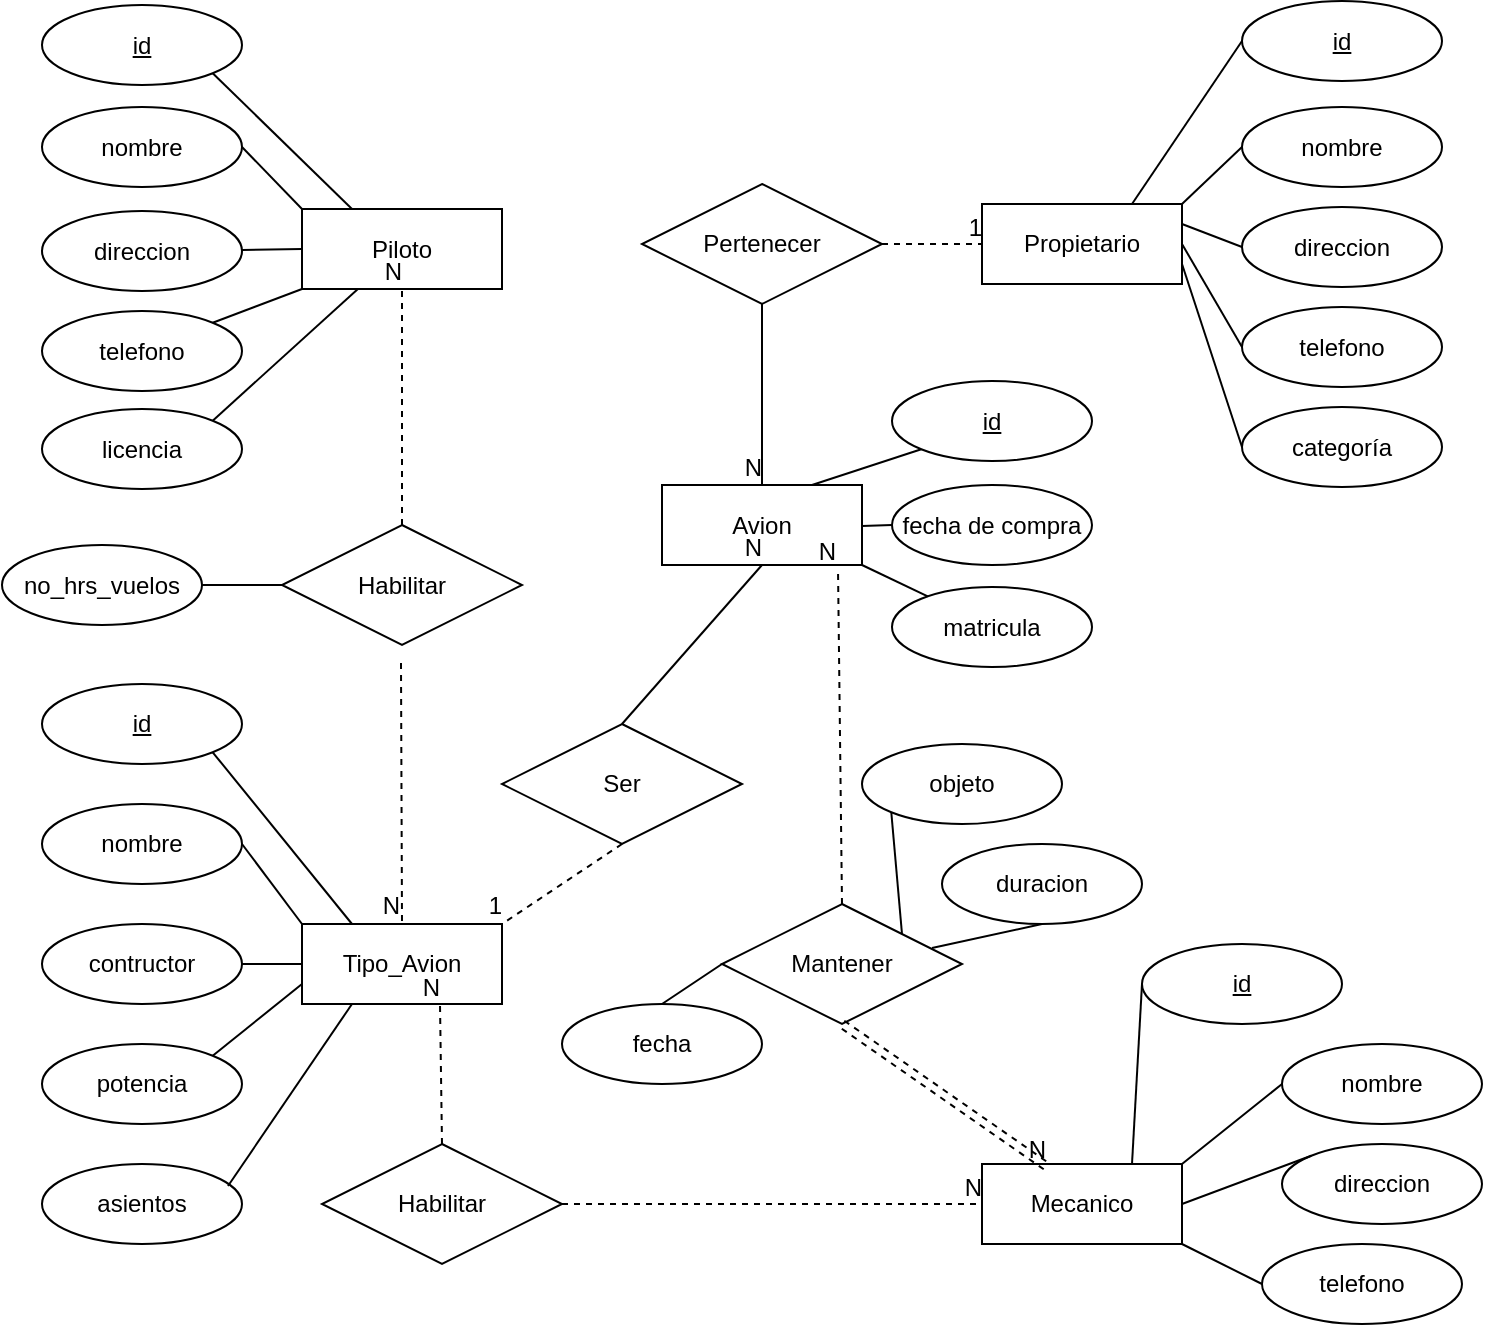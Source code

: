 <mxfile version="16.5.1" type="device"><diagram id="R2lEEEUBdFMjLlhIrx00" name="Page-1"><mxGraphModel dx="909" dy="672" grid="1" gridSize="10" guides="1" tooltips="1" connect="1" arrows="1" fold="1" page="1" pageScale="1" pageWidth="850" pageHeight="1100" math="0" shadow="0" extFonts="Permanent Marker^https://fonts.googleapis.com/css?family=Permanent+Marker"><root><mxCell id="0"/><mxCell id="1" parent="0"/><mxCell id="puQ7Nm3O1jdPJvpiJyC6-1" value="Avion" style="whiteSpace=wrap;html=1;align=center;" parent="1" vertex="1"><mxGeometry x="350" y="300.5" width="100" height="40" as="geometry"/></mxCell><mxCell id="puQ7Nm3O1jdPJvpiJyC6-2" value="matricula" style="ellipse;whiteSpace=wrap;html=1;align=center;" parent="1" vertex="1"><mxGeometry x="465" y="351.5" width="100" height="40" as="geometry"/></mxCell><mxCell id="puQ7Nm3O1jdPJvpiJyC6-3" value="fecha de compra" style="ellipse;whiteSpace=wrap;html=1;align=center;" parent="1" vertex="1"><mxGeometry x="465" y="300.5" width="100" height="40" as="geometry"/></mxCell><mxCell id="puQ7Nm3O1jdPJvpiJyC6-4" value="id" style="ellipse;whiteSpace=wrap;html=1;align=center;fontStyle=4;" parent="1" vertex="1"><mxGeometry x="465" y="248.5" width="100" height="40" as="geometry"/></mxCell><mxCell id="puQ7Nm3O1jdPJvpiJyC6-5" value="Propietario" style="whiteSpace=wrap;html=1;align=center;" parent="1" vertex="1"><mxGeometry x="510" y="160" width="100" height="40" as="geometry"/></mxCell><mxCell id="puQ7Nm3O1jdPJvpiJyC6-6" value="id" style="ellipse;whiteSpace=wrap;html=1;align=center;fontStyle=4;" parent="1" vertex="1"><mxGeometry x="640" y="58.5" width="100" height="40" as="geometry"/></mxCell><mxCell id="puQ7Nm3O1jdPJvpiJyC6-7" value="nombre" style="ellipse;whiteSpace=wrap;html=1;align=center;" parent="1" vertex="1"><mxGeometry x="640" y="111.5" width="100" height="40" as="geometry"/></mxCell><mxCell id="puQ7Nm3O1jdPJvpiJyC6-8" value="direccion" style="ellipse;whiteSpace=wrap;html=1;align=center;" parent="1" vertex="1"><mxGeometry x="640" y="161.5" width="100" height="40" as="geometry"/></mxCell><mxCell id="puQ7Nm3O1jdPJvpiJyC6-9" value="telefono" style="ellipse;whiteSpace=wrap;html=1;align=center;" parent="1" vertex="1"><mxGeometry x="640" y="211.5" width="100" height="40" as="geometry"/></mxCell><mxCell id="puQ7Nm3O1jdPJvpiJyC6-10" value="categoría" style="ellipse;whiteSpace=wrap;html=1;align=center;" parent="1" vertex="1"><mxGeometry x="640" y="261.5" width="100" height="40" as="geometry"/></mxCell><mxCell id="puQ7Nm3O1jdPJvpiJyC6-11" value="Pertenecer" style="shape=rhombus;perimeter=rhombusPerimeter;whiteSpace=wrap;html=1;align=center;" parent="1" vertex="1"><mxGeometry x="340" y="150" width="120" height="60" as="geometry"/></mxCell><mxCell id="puQ7Nm3O1jdPJvpiJyC6-12" value="Tipo_Avion" style="whiteSpace=wrap;html=1;align=center;" parent="1" vertex="1"><mxGeometry x="170" y="520" width="100" height="40" as="geometry"/></mxCell><mxCell id="puQ7Nm3O1jdPJvpiJyC6-13" value="id" style="ellipse;whiteSpace=wrap;html=1;align=center;fontStyle=4;" parent="1" vertex="1"><mxGeometry x="40" y="400" width="100" height="40" as="geometry"/></mxCell><mxCell id="puQ7Nm3O1jdPJvpiJyC6-14" value="nombre" style="ellipse;whiteSpace=wrap;html=1;align=center;" parent="1" vertex="1"><mxGeometry x="40" y="460" width="100" height="40" as="geometry"/></mxCell><mxCell id="puQ7Nm3O1jdPJvpiJyC6-15" value="contructor" style="ellipse;whiteSpace=wrap;html=1;align=center;" parent="1" vertex="1"><mxGeometry x="40" y="520" width="100" height="40" as="geometry"/></mxCell><mxCell id="puQ7Nm3O1jdPJvpiJyC6-16" value="potencia" style="ellipse;whiteSpace=wrap;html=1;align=center;" parent="1" vertex="1"><mxGeometry x="40" y="580" width="100" height="40" as="geometry"/></mxCell><mxCell id="puQ7Nm3O1jdPJvpiJyC6-17" value="asientos" style="ellipse;whiteSpace=wrap;html=1;align=center;" parent="1" vertex="1"><mxGeometry x="40" y="640" width="100" height="40" as="geometry"/></mxCell><mxCell id="puQ7Nm3O1jdPJvpiJyC6-18" value="Ser" style="shape=rhombus;perimeter=rhombusPerimeter;whiteSpace=wrap;html=1;align=center;" parent="1" vertex="1"><mxGeometry x="270" y="420" width="120" height="60" as="geometry"/></mxCell><mxCell id="puQ7Nm3O1jdPJvpiJyC6-20" value="Piloto" style="whiteSpace=wrap;html=1;align=center;" parent="1" vertex="1"><mxGeometry x="170" y="162.5" width="100" height="40" as="geometry"/></mxCell><mxCell id="puQ7Nm3O1jdPJvpiJyC6-21" value="id" style="ellipse;whiteSpace=wrap;html=1;align=center;fontStyle=4;" parent="1" vertex="1"><mxGeometry x="40" y="60.5" width="100" height="40" as="geometry"/></mxCell><mxCell id="puQ7Nm3O1jdPJvpiJyC6-22" value="nombre" style="ellipse;whiteSpace=wrap;html=1;align=center;" parent="1" vertex="1"><mxGeometry x="40" y="111.5" width="100" height="40" as="geometry"/></mxCell><mxCell id="puQ7Nm3O1jdPJvpiJyC6-23" value="direccion" style="ellipse;whiteSpace=wrap;html=1;align=center;" parent="1" vertex="1"><mxGeometry x="40" y="163.5" width="100" height="40" as="geometry"/></mxCell><mxCell id="puQ7Nm3O1jdPJvpiJyC6-24" value="telefono" style="ellipse;whiteSpace=wrap;html=1;align=center;" parent="1" vertex="1"><mxGeometry x="40" y="213.5" width="100" height="40" as="geometry"/></mxCell><mxCell id="puQ7Nm3O1jdPJvpiJyC6-25" value="licencia" style="ellipse;whiteSpace=wrap;html=1;align=center;" parent="1" vertex="1"><mxGeometry x="40" y="262.5" width="100" height="40" as="geometry"/></mxCell><mxCell id="puQ7Nm3O1jdPJvpiJyC6-26" value="Habilitar" style="shape=rhombus;perimeter=rhombusPerimeter;whiteSpace=wrap;html=1;align=center;" parent="1" vertex="1"><mxGeometry x="160" y="320.5" width="120" height="60" as="geometry"/></mxCell><mxCell id="puQ7Nm3O1jdPJvpiJyC6-27" value="Mecanico" style="whiteSpace=wrap;html=1;align=center;" parent="1" vertex="1"><mxGeometry x="510" y="640" width="100" height="40" as="geometry"/></mxCell><mxCell id="puQ7Nm3O1jdPJvpiJyC6-28" value="Habilitar" style="shape=rhombus;perimeter=rhombusPerimeter;whiteSpace=wrap;html=1;align=center;" parent="1" vertex="1"><mxGeometry x="180" y="630" width="120" height="60" as="geometry"/></mxCell><mxCell id="puQ7Nm3O1jdPJvpiJyC6-29" value="id" style="ellipse;whiteSpace=wrap;html=1;align=center;fontStyle=4;" parent="1" vertex="1"><mxGeometry x="590" y="530" width="100" height="40" as="geometry"/></mxCell><mxCell id="puQ7Nm3O1jdPJvpiJyC6-30" value="nombre" style="ellipse;whiteSpace=wrap;html=1;align=center;" parent="1" vertex="1"><mxGeometry x="660" y="580" width="100" height="40" as="geometry"/></mxCell><mxCell id="puQ7Nm3O1jdPJvpiJyC6-31" value="direccion" style="ellipse;whiteSpace=wrap;html=1;align=center;" parent="1" vertex="1"><mxGeometry x="660" y="630" width="100" height="40" as="geometry"/></mxCell><mxCell id="puQ7Nm3O1jdPJvpiJyC6-32" value="telefono" style="ellipse;whiteSpace=wrap;html=1;align=center;" parent="1" vertex="1"><mxGeometry x="650" y="680" width="100" height="40" as="geometry"/></mxCell><mxCell id="puQ7Nm3O1jdPJvpiJyC6-33" value="" style="endArrow=none;html=1;rounded=0;exitX=0.75;exitY=0;exitDx=0;exitDy=0;entryX=0;entryY=1;entryDx=0;entryDy=0;" parent="1" source="puQ7Nm3O1jdPJvpiJyC6-1" target="puQ7Nm3O1jdPJvpiJyC6-4" edge="1"><mxGeometry relative="1" as="geometry"><mxPoint x="595" y="300.5" as="sourcePoint"/><mxPoint x="490" y="290" as="targetPoint"/></mxGeometry></mxCell><mxCell id="puQ7Nm3O1jdPJvpiJyC6-34" value="" style="endArrow=none;html=1;rounded=0;entryX=0;entryY=0.5;entryDx=0;entryDy=0;" parent="1" target="puQ7Nm3O1jdPJvpiJyC6-3" edge="1"><mxGeometry relative="1" as="geometry"><mxPoint x="450" y="321" as="sourcePoint"/><mxPoint x="470" y="321" as="targetPoint"/></mxGeometry></mxCell><mxCell id="puQ7Nm3O1jdPJvpiJyC6-35" value="" style="endArrow=none;html=1;rounded=0;exitX=1;exitY=1;exitDx=0;exitDy=0;" parent="1" source="puQ7Nm3O1jdPJvpiJyC6-1" target="puQ7Nm3O1jdPJvpiJyC6-2" edge="1"><mxGeometry relative="1" as="geometry"><mxPoint x="605" y="330.5" as="sourcePoint"/><mxPoint x="575" y="330.5" as="targetPoint"/></mxGeometry></mxCell><mxCell id="puQ7Nm3O1jdPJvpiJyC6-36" value="" style="endArrow=none;html=1;rounded=0;entryX=0;entryY=0.5;entryDx=0;entryDy=0;exitX=0.75;exitY=0;exitDx=0;exitDy=0;" parent="1" source="puQ7Nm3O1jdPJvpiJyC6-5" target="puQ7Nm3O1jdPJvpiJyC6-6" edge="1"><mxGeometry relative="1" as="geometry"><mxPoint x="150" y="170" as="sourcePoint"/><mxPoint x="120" y="138" as="targetPoint"/></mxGeometry></mxCell><mxCell id="puQ7Nm3O1jdPJvpiJyC6-37" value="" style="endArrow=none;html=1;rounded=0;entryX=0;entryY=0.5;entryDx=0;entryDy=0;exitX=1;exitY=0;exitDx=0;exitDy=0;" parent="1" source="puQ7Nm3O1jdPJvpiJyC6-5" target="puQ7Nm3O1jdPJvpiJyC6-7" edge="1"><mxGeometry relative="1" as="geometry"><mxPoint x="595" y="170" as="sourcePoint"/><mxPoint x="650" y="88.5" as="targetPoint"/></mxGeometry></mxCell><mxCell id="puQ7Nm3O1jdPJvpiJyC6-38" value="" style="endArrow=none;html=1;rounded=0;entryX=0;entryY=0.5;entryDx=0;entryDy=0;exitX=1;exitY=0.25;exitDx=0;exitDy=0;" parent="1" source="puQ7Nm3O1jdPJvpiJyC6-5" target="puQ7Nm3O1jdPJvpiJyC6-8" edge="1"><mxGeometry relative="1" as="geometry"><mxPoint x="620" y="170" as="sourcePoint"/><mxPoint x="650" y="141.5" as="targetPoint"/></mxGeometry></mxCell><mxCell id="puQ7Nm3O1jdPJvpiJyC6-39" value="" style="endArrow=none;html=1;rounded=0;entryX=0;entryY=0.5;entryDx=0;entryDy=0;exitX=1;exitY=0.5;exitDx=0;exitDy=0;" parent="1" source="puQ7Nm3O1jdPJvpiJyC6-5" target="puQ7Nm3O1jdPJvpiJyC6-9" edge="1"><mxGeometry relative="1" as="geometry"><mxPoint x="620" y="180" as="sourcePoint"/><mxPoint x="650" y="191.5" as="targetPoint"/></mxGeometry></mxCell><mxCell id="puQ7Nm3O1jdPJvpiJyC6-41" value="" style="endArrow=none;html=1;rounded=0;entryX=0;entryY=0.5;entryDx=0;entryDy=0;exitX=1;exitY=0.75;exitDx=0;exitDy=0;" parent="1" source="puQ7Nm3O1jdPJvpiJyC6-5" target="puQ7Nm3O1jdPJvpiJyC6-10" edge="1"><mxGeometry relative="1" as="geometry"><mxPoint x="620" y="190" as="sourcePoint"/><mxPoint x="650" y="241.5" as="targetPoint"/></mxGeometry></mxCell><mxCell id="puQ7Nm3O1jdPJvpiJyC6-42" value="" style="endArrow=none;html=1;rounded=0;entryX=1;entryY=1;entryDx=0;entryDy=0;exitX=0.25;exitY=0;exitDx=0;exitDy=0;" parent="1" source="puQ7Nm3O1jdPJvpiJyC6-20" target="puQ7Nm3O1jdPJvpiJyC6-21" edge="1"><mxGeometry relative="1" as="geometry"><mxPoint x="115" y="-58.5" as="sourcePoint"/><mxPoint x="170" y="-140" as="targetPoint"/></mxGeometry></mxCell><mxCell id="puQ7Nm3O1jdPJvpiJyC6-43" value="" style="endArrow=none;html=1;rounded=0;entryX=1;entryY=0.5;entryDx=0;entryDy=0;exitX=0;exitY=0;exitDx=0;exitDy=0;" parent="1" source="puQ7Nm3O1jdPJvpiJyC6-20" target="puQ7Nm3O1jdPJvpiJyC6-22" edge="1"><mxGeometry relative="1" as="geometry"><mxPoint x="130" y="211.5" as="sourcePoint"/><mxPoint x="170" y="140.5" as="targetPoint"/></mxGeometry></mxCell><mxCell id="puQ7Nm3O1jdPJvpiJyC6-44" value="" style="endArrow=none;html=1;rounded=0;exitX=0;exitY=0.5;exitDx=0;exitDy=0;" parent="1" source="puQ7Nm3O1jdPJvpiJyC6-20" edge="1"><mxGeometry relative="1" as="geometry"><mxPoint x="190" y="180" as="sourcePoint"/><mxPoint x="140" y="183" as="targetPoint"/></mxGeometry></mxCell><mxCell id="puQ7Nm3O1jdPJvpiJyC6-45" value="" style="endArrow=none;html=1;rounded=0;entryX=1;entryY=0;entryDx=0;entryDy=0;exitX=0;exitY=1;exitDx=0;exitDy=0;" parent="1" source="puQ7Nm3O1jdPJvpiJyC6-20" target="puQ7Nm3O1jdPJvpiJyC6-24" edge="1"><mxGeometry relative="1" as="geometry"><mxPoint x="140" y="241.5" as="sourcePoint"/><mxPoint x="170" y="243.5" as="targetPoint"/></mxGeometry></mxCell><mxCell id="puQ7Nm3O1jdPJvpiJyC6-47" value="" style="endArrow=none;html=1;rounded=0;entryX=1;entryY=0;entryDx=0;entryDy=0;" parent="1" source="puQ7Nm3O1jdPJvpiJyC6-20" target="puQ7Nm3O1jdPJvpiJyC6-25" edge="1"><mxGeometry relative="1" as="geometry"><mxPoint x="140" y="251.5" as="sourcePoint"/><mxPoint x="170" y="293.5" as="targetPoint"/></mxGeometry></mxCell><mxCell id="puQ7Nm3O1jdPJvpiJyC6-48" value="" style="endArrow=none;html=1;rounded=0;entryX=0;entryY=0.5;entryDx=0;entryDy=0;exitX=0.75;exitY=0;exitDx=0;exitDy=0;" parent="1" source="puQ7Nm3O1jdPJvpiJyC6-27" target="puQ7Nm3O1jdPJvpiJyC6-29" edge="1"><mxGeometry relative="1" as="geometry"><mxPoint x="790" y="450" as="sourcePoint"/><mxPoint x="845" y="369" as="targetPoint"/></mxGeometry></mxCell><mxCell id="puQ7Nm3O1jdPJvpiJyC6-49" value="" style="endArrow=none;html=1;rounded=0;entryX=0;entryY=0.5;entryDx=0;entryDy=0;exitX=1;exitY=0;exitDx=0;exitDy=0;" parent="1" source="puQ7Nm3O1jdPJvpiJyC6-27" target="puQ7Nm3O1jdPJvpiJyC6-30" edge="1"><mxGeometry relative="1" as="geometry"><mxPoint x="595" y="650" as="sourcePoint"/><mxPoint x="645" y="593.5" as="targetPoint"/></mxGeometry></mxCell><mxCell id="puQ7Nm3O1jdPJvpiJyC6-50" value="" style="endArrow=none;html=1;rounded=0;entryX=0;entryY=0;entryDx=0;entryDy=0;exitX=1;exitY=0.5;exitDx=0;exitDy=0;" parent="1" source="puQ7Nm3O1jdPJvpiJyC6-27" target="puQ7Nm3O1jdPJvpiJyC6-31" edge="1"><mxGeometry relative="1" as="geometry"><mxPoint x="620" y="650" as="sourcePoint"/><mxPoint x="645" y="644.5" as="targetPoint"/></mxGeometry></mxCell><mxCell id="puQ7Nm3O1jdPJvpiJyC6-51" value="" style="endArrow=none;html=1;rounded=0;entryX=0;entryY=0.5;entryDx=0;entryDy=0;exitX=1;exitY=1;exitDx=0;exitDy=0;" parent="1" source="puQ7Nm3O1jdPJvpiJyC6-27" target="puQ7Nm3O1jdPJvpiJyC6-32" edge="1"><mxGeometry relative="1" as="geometry"><mxPoint x="620" y="670" as="sourcePoint"/><mxPoint x="659.645" y="682.358" as="targetPoint"/></mxGeometry></mxCell><mxCell id="puQ7Nm3O1jdPJvpiJyC6-52" value="" style="endArrow=none;html=1;rounded=0;entryX=0.25;entryY=0;entryDx=0;entryDy=0;exitX=1;exitY=1;exitDx=0;exitDy=0;" parent="1" source="puQ7Nm3O1jdPJvpiJyC6-13" target="puQ7Nm3O1jdPJvpiJyC6-12" edge="1"><mxGeometry relative="1" as="geometry"><mxPoint x="180" y="290" as="sourcePoint"/><mxPoint x="150" y="321" as="targetPoint"/></mxGeometry></mxCell><mxCell id="puQ7Nm3O1jdPJvpiJyC6-53" value="" style="endArrow=none;html=1;rounded=0;entryX=0;entryY=0;entryDx=0;entryDy=0;exitX=1;exitY=0.5;exitDx=0;exitDy=0;" parent="1" source="puQ7Nm3O1jdPJvpiJyC6-14" target="puQ7Nm3O1jdPJvpiJyC6-12" edge="1"><mxGeometry relative="1" as="geometry"><mxPoint x="135.355" y="415.858" as="sourcePoint"/><mxPoint x="205" y="530" as="targetPoint"/></mxGeometry></mxCell><mxCell id="puQ7Nm3O1jdPJvpiJyC6-54" value="" style="endArrow=none;html=1;rounded=0;entryX=0;entryY=0.5;entryDx=0;entryDy=0;exitX=1;exitY=0.5;exitDx=0;exitDy=0;" parent="1" source="puQ7Nm3O1jdPJvpiJyC6-15" target="puQ7Nm3O1jdPJvpiJyC6-12" edge="1"><mxGeometry relative="1" as="geometry"><mxPoint x="150" y="490" as="sourcePoint"/><mxPoint x="180" y="530" as="targetPoint"/></mxGeometry></mxCell><mxCell id="puQ7Nm3O1jdPJvpiJyC6-55" value="" style="endArrow=none;html=1;rounded=0;entryX=0;entryY=0.75;entryDx=0;entryDy=0;exitX=1;exitY=0;exitDx=0;exitDy=0;" parent="1" source="puQ7Nm3O1jdPJvpiJyC6-16" target="puQ7Nm3O1jdPJvpiJyC6-12" edge="1"><mxGeometry relative="1" as="geometry"><mxPoint x="150" y="550" as="sourcePoint"/><mxPoint x="180" y="550" as="targetPoint"/></mxGeometry></mxCell><mxCell id="puQ7Nm3O1jdPJvpiJyC6-57" value="" style="endArrow=none;html=1;rounded=0;entryX=0.25;entryY=1;entryDx=0;entryDy=0;exitX=0.93;exitY=0.275;exitDx=0;exitDy=0;exitPerimeter=0;" parent="1" source="puQ7Nm3O1jdPJvpiJyC6-17" target="puQ7Nm3O1jdPJvpiJyC6-12" edge="1"><mxGeometry relative="1" as="geometry"><mxPoint x="140" y="660" as="sourcePoint"/><mxPoint x="190" y="580" as="targetPoint"/></mxGeometry></mxCell><mxCell id="elO6Y64cfdD4YcA3MVYj-1" value="Mantener" style="shape=rhombus;perimeter=rhombusPerimeter;whiteSpace=wrap;html=1;align=center;" parent="1" vertex="1"><mxGeometry x="380" y="510" width="120" height="60" as="geometry"/></mxCell><mxCell id="elO6Y64cfdD4YcA3MVYj-2" value="" style="endArrow=none;html=1;rounded=0;entryX=0;entryY=0.5;entryDx=0;entryDy=0;exitX=1;exitY=0.5;exitDx=0;exitDy=0;dashed=1;" parent="1" source="puQ7Nm3O1jdPJvpiJyC6-11" target="puQ7Nm3O1jdPJvpiJyC6-5" edge="1"><mxGeometry relative="1" as="geometry"><mxPoint x="310" y="400" as="sourcePoint"/><mxPoint x="470" y="400" as="targetPoint"/></mxGeometry></mxCell><mxCell id="elO6Y64cfdD4YcA3MVYj-3" value="1" style="resizable=0;html=1;align=right;verticalAlign=bottom;" parent="elO6Y64cfdD4YcA3MVYj-2" connectable="0" vertex="1"><mxGeometry x="1" relative="1" as="geometry"/></mxCell><mxCell id="elO6Y64cfdD4YcA3MVYj-4" value="" style="endArrow=none;html=1;rounded=0;exitX=0.5;exitY=1;exitDx=0;exitDy=0;entryX=0.5;entryY=0;entryDx=0;entryDy=0;" parent="1" source="puQ7Nm3O1jdPJvpiJyC6-11" target="puQ7Nm3O1jdPJvpiJyC6-1" edge="1"><mxGeometry relative="1" as="geometry"><mxPoint x="310" y="400" as="sourcePoint"/><mxPoint x="470" y="400" as="targetPoint"/></mxGeometry></mxCell><mxCell id="elO6Y64cfdD4YcA3MVYj-5" value="N" style="resizable=0;html=1;align=right;verticalAlign=bottom;" parent="elO6Y64cfdD4YcA3MVYj-4" connectable="0" vertex="1"><mxGeometry x="1" relative="1" as="geometry"/></mxCell><mxCell id="elO6Y64cfdD4YcA3MVYj-6" value="" style="endArrow=none;html=1;rounded=0;exitX=0.5;exitY=1;exitDx=0;exitDy=0;entryX=0.5;entryY=0;entryDx=0;entryDy=0;dashed=1;" parent="1" target="puQ7Nm3O1jdPJvpiJyC6-12" edge="1"><mxGeometry relative="1" as="geometry"><mxPoint x="219.5" y="389.5" as="sourcePoint"/><mxPoint x="219.5" y="480" as="targetPoint"/></mxGeometry></mxCell><mxCell id="elO6Y64cfdD4YcA3MVYj-7" value="N" style="resizable=0;html=1;align=right;verticalAlign=bottom;" parent="elO6Y64cfdD4YcA3MVYj-6" connectable="0" vertex="1"><mxGeometry x="1" relative="1" as="geometry"/></mxCell><mxCell id="elO6Y64cfdD4YcA3MVYj-8" value="" style="endArrow=none;html=1;rounded=0;exitX=0.5;exitY=0;exitDx=0;exitDy=0;entryX=0.5;entryY=1;entryDx=0;entryDy=0;dashed=1;" parent="1" source="puQ7Nm3O1jdPJvpiJyC6-26" target="puQ7Nm3O1jdPJvpiJyC6-20" edge="1"><mxGeometry relative="1" as="geometry"><mxPoint x="229.5" y="399.5" as="sourcePoint"/><mxPoint x="230" y="530" as="targetPoint"/></mxGeometry></mxCell><mxCell id="elO6Y64cfdD4YcA3MVYj-9" value="N" style="resizable=0;html=1;align=right;verticalAlign=bottom;" parent="elO6Y64cfdD4YcA3MVYj-8" connectable="0" vertex="1"><mxGeometry x="1" relative="1" as="geometry"/></mxCell><mxCell id="elO6Y64cfdD4YcA3MVYj-10" value="no_hrs_vuelos" style="ellipse;whiteSpace=wrap;html=1;align=center;" parent="1" vertex="1"><mxGeometry x="20" y="330.5" width="100" height="40" as="geometry"/></mxCell><mxCell id="elO6Y64cfdD4YcA3MVYj-11" value="" style="endArrow=none;html=1;rounded=0;entryX=1;entryY=0.5;entryDx=0;entryDy=0;exitX=0;exitY=0.5;exitDx=0;exitDy=0;" parent="1" source="puQ7Nm3O1jdPJvpiJyC6-26" target="elO6Y64cfdD4YcA3MVYj-10" edge="1"><mxGeometry relative="1" as="geometry"><mxPoint x="207.953" y="212.5" as="sourcePoint"/><mxPoint x="135.355" y="278.358" as="targetPoint"/></mxGeometry></mxCell><mxCell id="elO6Y64cfdD4YcA3MVYj-14" value="" style="endArrow=none;html=1;rounded=0;entryX=1;entryY=0;entryDx=0;entryDy=0;exitX=0.5;exitY=1;exitDx=0;exitDy=0;dashed=1;" parent="1" source="puQ7Nm3O1jdPJvpiJyC6-18" target="puQ7Nm3O1jdPJvpiJyC6-12" edge="1"><mxGeometry relative="1" as="geometry"><mxPoint x="340" y="430" as="sourcePoint"/><mxPoint x="410" y="350.5" as="targetPoint"/></mxGeometry></mxCell><mxCell id="elO6Y64cfdD4YcA3MVYj-15" value="1" style="resizable=0;html=1;align=right;verticalAlign=bottom;" parent="elO6Y64cfdD4YcA3MVYj-14" connectable="0" vertex="1"><mxGeometry x="1" relative="1" as="geometry"/></mxCell><mxCell id="elO6Y64cfdD4YcA3MVYj-16" value="" style="endArrow=none;html=1;rounded=0;exitX=0.5;exitY=0;exitDx=0;exitDy=0;entryX=0.5;entryY=1;entryDx=0;entryDy=0;" parent="1" source="puQ7Nm3O1jdPJvpiJyC6-18" target="puQ7Nm3O1jdPJvpiJyC6-1" edge="1"><mxGeometry relative="1" as="geometry"><mxPoint x="229.5" y="399.5" as="sourcePoint"/><mxPoint x="230" y="530" as="targetPoint"/></mxGeometry></mxCell><mxCell id="elO6Y64cfdD4YcA3MVYj-17" value="N" style="resizable=0;html=1;align=right;verticalAlign=bottom;" parent="elO6Y64cfdD4YcA3MVYj-16" connectable="0" vertex="1"><mxGeometry x="1" relative="1" as="geometry"/></mxCell><mxCell id="elO6Y64cfdD4YcA3MVYj-18" value="" style="endArrow=none;html=1;rounded=0;exitX=1;exitY=0.5;exitDx=0;exitDy=0;entryX=0;entryY=0.5;entryDx=0;entryDy=0;dashed=1;" parent="1" source="puQ7Nm3O1jdPJvpiJyC6-28" target="puQ7Nm3O1jdPJvpiJyC6-27" edge="1"><mxGeometry relative="1" as="geometry"><mxPoint x="230" y="330.5" as="sourcePoint"/><mxPoint x="230" y="212.5" as="targetPoint"/></mxGeometry></mxCell><mxCell id="elO6Y64cfdD4YcA3MVYj-19" value="N" style="resizable=0;html=1;align=right;verticalAlign=bottom;" parent="elO6Y64cfdD4YcA3MVYj-18" connectable="0" vertex="1"><mxGeometry x="1" relative="1" as="geometry"/></mxCell><mxCell id="elO6Y64cfdD4YcA3MVYj-20" value="" style="endArrow=none;html=1;rounded=0;exitX=0.5;exitY=0;exitDx=0;exitDy=0;entryX=0.69;entryY=1;entryDx=0;entryDy=0;dashed=1;entryPerimeter=0;" parent="1" source="puQ7Nm3O1jdPJvpiJyC6-28" target="puQ7Nm3O1jdPJvpiJyC6-12" edge="1"><mxGeometry relative="1" as="geometry"><mxPoint x="229.5" y="399.5" as="sourcePoint"/><mxPoint x="230" y="530" as="targetPoint"/></mxGeometry></mxCell><mxCell id="elO6Y64cfdD4YcA3MVYj-21" value="N" style="resizable=0;html=1;align=right;verticalAlign=bottom;" parent="elO6Y64cfdD4YcA3MVYj-20" connectable="0" vertex="1"><mxGeometry x="1" relative="1" as="geometry"/></mxCell><mxCell id="elO6Y64cfdD4YcA3MVYj-22" value="" style="endArrow=none;html=1;rounded=0;exitX=0.5;exitY=0;exitDx=0;exitDy=0;entryX=0.88;entryY=1.038;entryDx=0;entryDy=0;dashed=1;entryPerimeter=0;" parent="1" source="elO6Y64cfdD4YcA3MVYj-1" target="puQ7Nm3O1jdPJvpiJyC6-1" edge="1"><mxGeometry relative="1" as="geometry"><mxPoint x="310" y="670" as="sourcePoint"/><mxPoint x="520" y="670" as="targetPoint"/></mxGeometry></mxCell><mxCell id="elO6Y64cfdD4YcA3MVYj-23" value="N" style="resizable=0;html=1;align=right;verticalAlign=bottom;" parent="elO6Y64cfdD4YcA3MVYj-22" connectable="0" vertex="1"><mxGeometry x="1" relative="1" as="geometry"/></mxCell><mxCell id="elO6Y64cfdD4YcA3MVYj-28" value="" style="shape=link;html=1;rounded=0;dashed=1;entryX=0.32;entryY=0.025;entryDx=0;entryDy=0;entryPerimeter=0;exitX=0.5;exitY=1;exitDx=0;exitDy=0;" parent="1" source="elO6Y64cfdD4YcA3MVYj-1" target="puQ7Nm3O1jdPJvpiJyC6-27" edge="1"><mxGeometry relative="1" as="geometry"><mxPoint x="310" y="400" as="sourcePoint"/><mxPoint x="470" y="400" as="targetPoint"/></mxGeometry></mxCell><mxCell id="elO6Y64cfdD4YcA3MVYj-29" value="N" style="resizable=0;html=1;align=right;verticalAlign=bottom;" parent="elO6Y64cfdD4YcA3MVYj-28" connectable="0" vertex="1"><mxGeometry x="1" relative="1" as="geometry"/></mxCell><mxCell id="021ZI-lRCR1QaJb7zlxB-1" value="objeto" style="ellipse;whiteSpace=wrap;html=1;align=center;" parent="1" vertex="1"><mxGeometry x="450" y="430" width="100" height="40" as="geometry"/></mxCell><mxCell id="021ZI-lRCR1QaJb7zlxB-2" value="duracion" style="ellipse;whiteSpace=wrap;html=1;align=center;" parent="1" vertex="1"><mxGeometry x="490" y="480" width="100" height="40" as="geometry"/></mxCell><mxCell id="021ZI-lRCR1QaJb7zlxB-3" value="fecha" style="ellipse;whiteSpace=wrap;html=1;align=center;" parent="1" vertex="1"><mxGeometry x="300" y="560" width="100" height="40" as="geometry"/></mxCell><mxCell id="021ZI-lRCR1QaJb7zlxB-4" value="" style="endArrow=none;html=1;rounded=0;entryX=0.5;entryY=0;entryDx=0;entryDy=0;exitX=0;exitY=0.5;exitDx=0;exitDy=0;" parent="1" source="elO6Y64cfdD4YcA3MVYj-1" target="021ZI-lRCR1QaJb7zlxB-3" edge="1"><mxGeometry relative="1" as="geometry"><mxPoint x="595" y="650" as="sourcePoint"/><mxPoint x="600" y="560" as="targetPoint"/></mxGeometry></mxCell><mxCell id="021ZI-lRCR1QaJb7zlxB-5" value="" style="endArrow=none;html=1;rounded=0;entryX=1;entryY=0;entryDx=0;entryDy=0;exitX=0;exitY=1;exitDx=0;exitDy=0;" parent="1" source="021ZI-lRCR1QaJb7zlxB-1" target="elO6Y64cfdD4YcA3MVYj-1" edge="1"><mxGeometry relative="1" as="geometry"><mxPoint x="390" y="550" as="sourcePoint"/><mxPoint x="360" y="570" as="targetPoint"/></mxGeometry></mxCell><mxCell id="021ZI-lRCR1QaJb7zlxB-6" value="" style="endArrow=none;html=1;rounded=0;entryX=0.875;entryY=0.367;entryDx=0;entryDy=0;exitX=0.5;exitY=1;exitDx=0;exitDy=0;entryPerimeter=0;" parent="1" source="021ZI-lRCR1QaJb7zlxB-2" target="elO6Y64cfdD4YcA3MVYj-1" edge="1"><mxGeometry relative="1" as="geometry"><mxPoint x="474.645" y="474.142" as="sourcePoint"/><mxPoint x="480" y="535" as="targetPoint"/></mxGeometry></mxCell></root></mxGraphModel></diagram></mxfile>